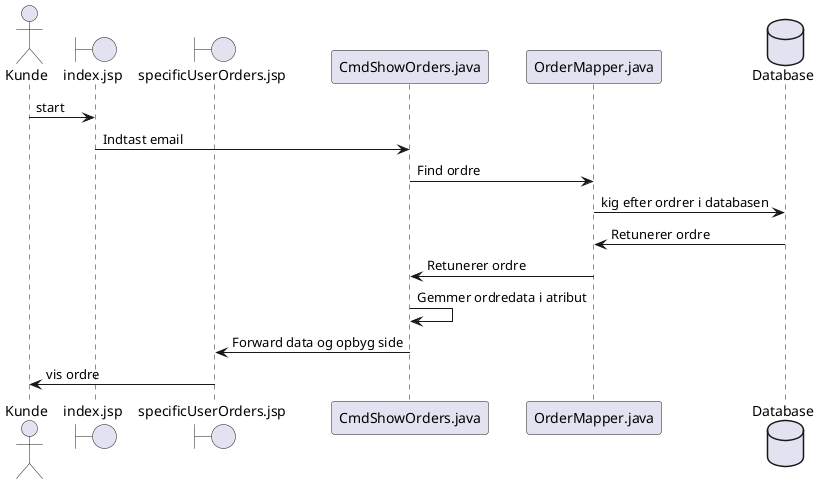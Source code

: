 @startuml

actor Kunde

boundary "index.jsp" as index

boundary "specificUserOrders.jsp" as suo

participant "CmdShowOrders.java" as cmd

participant "OrderMapper.java" as OM

database "Database" as DB


Kunde -> index : start
index -> cmd : Indtast email
cmd -> OM : Find ordre
OM -> DB : kig efter ordrer i databasen
DB -> OM : Retunerer ordre
OM -> cmd : Retunerer ordre
cmd -> cmd : Gemmer ordredata i atribut
cmd -> suo : Forward data og opbyg side
suo -> Kunde : vis ordre


@enduml
